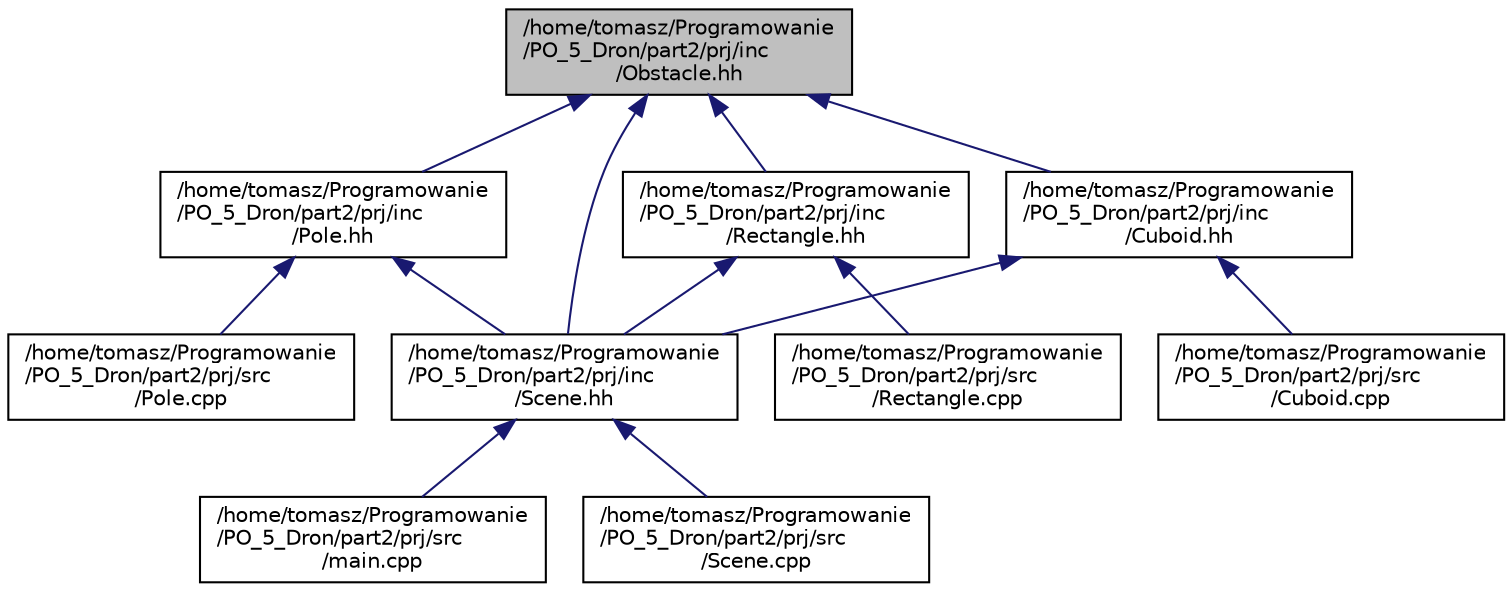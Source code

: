 digraph "/home/tomasz/Programowanie/PO_5_Dron/part2/prj/inc/Obstacle.hh"
{
  edge [fontname="Helvetica",fontsize="10",labelfontname="Helvetica",labelfontsize="10"];
  node [fontname="Helvetica",fontsize="10",shape=record];
  Node8 [label="/home/tomasz/Programowanie\l/PO_5_Dron/part2/prj/inc\l/Obstacle.hh",height=0.2,width=0.4,color="black", fillcolor="grey75", style="filled", fontcolor="black"];
  Node8 -> Node9 [dir="back",color="midnightblue",fontsize="10",style="solid",fontname="Helvetica"];
  Node9 [label="/home/tomasz/Programowanie\l/PO_5_Dron/part2/prj/inc\l/Cuboid.hh",height=0.2,width=0.4,color="black", fillcolor="white", style="filled",URL="$_cuboid_8hh.html"];
  Node9 -> Node10 [dir="back",color="midnightblue",fontsize="10",style="solid",fontname="Helvetica"];
  Node10 [label="/home/tomasz/Programowanie\l/PO_5_Dron/part2/prj/inc\l/Scene.hh",height=0.2,width=0.4,color="black", fillcolor="white", style="filled",URL="$_scene_8hh.html"];
  Node10 -> Node11 [dir="back",color="midnightblue",fontsize="10",style="solid",fontname="Helvetica"];
  Node11 [label="/home/tomasz/Programowanie\l/PO_5_Dron/part2/prj/src\l/main.cpp",height=0.2,width=0.4,color="black", fillcolor="white", style="filled",URL="$main_8cpp.html"];
  Node10 -> Node12 [dir="back",color="midnightblue",fontsize="10",style="solid",fontname="Helvetica"];
  Node12 [label="/home/tomasz/Programowanie\l/PO_5_Dron/part2/prj/src\l/Scene.cpp",height=0.2,width=0.4,color="black", fillcolor="white", style="filled",URL="$_scene_8cpp.html"];
  Node9 -> Node13 [dir="back",color="midnightblue",fontsize="10",style="solid",fontname="Helvetica"];
  Node13 [label="/home/tomasz/Programowanie\l/PO_5_Dron/part2/prj/src\l/Cuboid.cpp",height=0.2,width=0.4,color="black", fillcolor="white", style="filled",URL="$_cuboid_8cpp.html"];
  Node8 -> Node14 [dir="back",color="midnightblue",fontsize="10",style="solid",fontname="Helvetica"];
  Node14 [label="/home/tomasz/Programowanie\l/PO_5_Dron/part2/prj/inc\l/Pole.hh",height=0.2,width=0.4,color="black", fillcolor="white", style="filled",URL="$_pole_8hh.html"];
  Node14 -> Node10 [dir="back",color="midnightblue",fontsize="10",style="solid",fontname="Helvetica"];
  Node14 -> Node15 [dir="back",color="midnightblue",fontsize="10",style="solid",fontname="Helvetica"];
  Node15 [label="/home/tomasz/Programowanie\l/PO_5_Dron/part2/prj/src\l/Pole.cpp",height=0.2,width=0.4,color="black", fillcolor="white", style="filled",URL="$_pole_8cpp.html"];
  Node8 -> Node16 [dir="back",color="midnightblue",fontsize="10",style="solid",fontname="Helvetica"];
  Node16 [label="/home/tomasz/Programowanie\l/PO_5_Dron/part2/prj/inc\l/Rectangle.hh",height=0.2,width=0.4,color="black", fillcolor="white", style="filled",URL="$_rectangle_8hh.html"];
  Node16 -> Node10 [dir="back",color="midnightblue",fontsize="10",style="solid",fontname="Helvetica"];
  Node16 -> Node17 [dir="back",color="midnightblue",fontsize="10",style="solid",fontname="Helvetica"];
  Node17 [label="/home/tomasz/Programowanie\l/PO_5_Dron/part2/prj/src\l/Rectangle.cpp",height=0.2,width=0.4,color="black", fillcolor="white", style="filled",URL="$_rectangle_8cpp.html"];
  Node8 -> Node10 [dir="back",color="midnightblue",fontsize="10",style="solid",fontname="Helvetica"];
}
